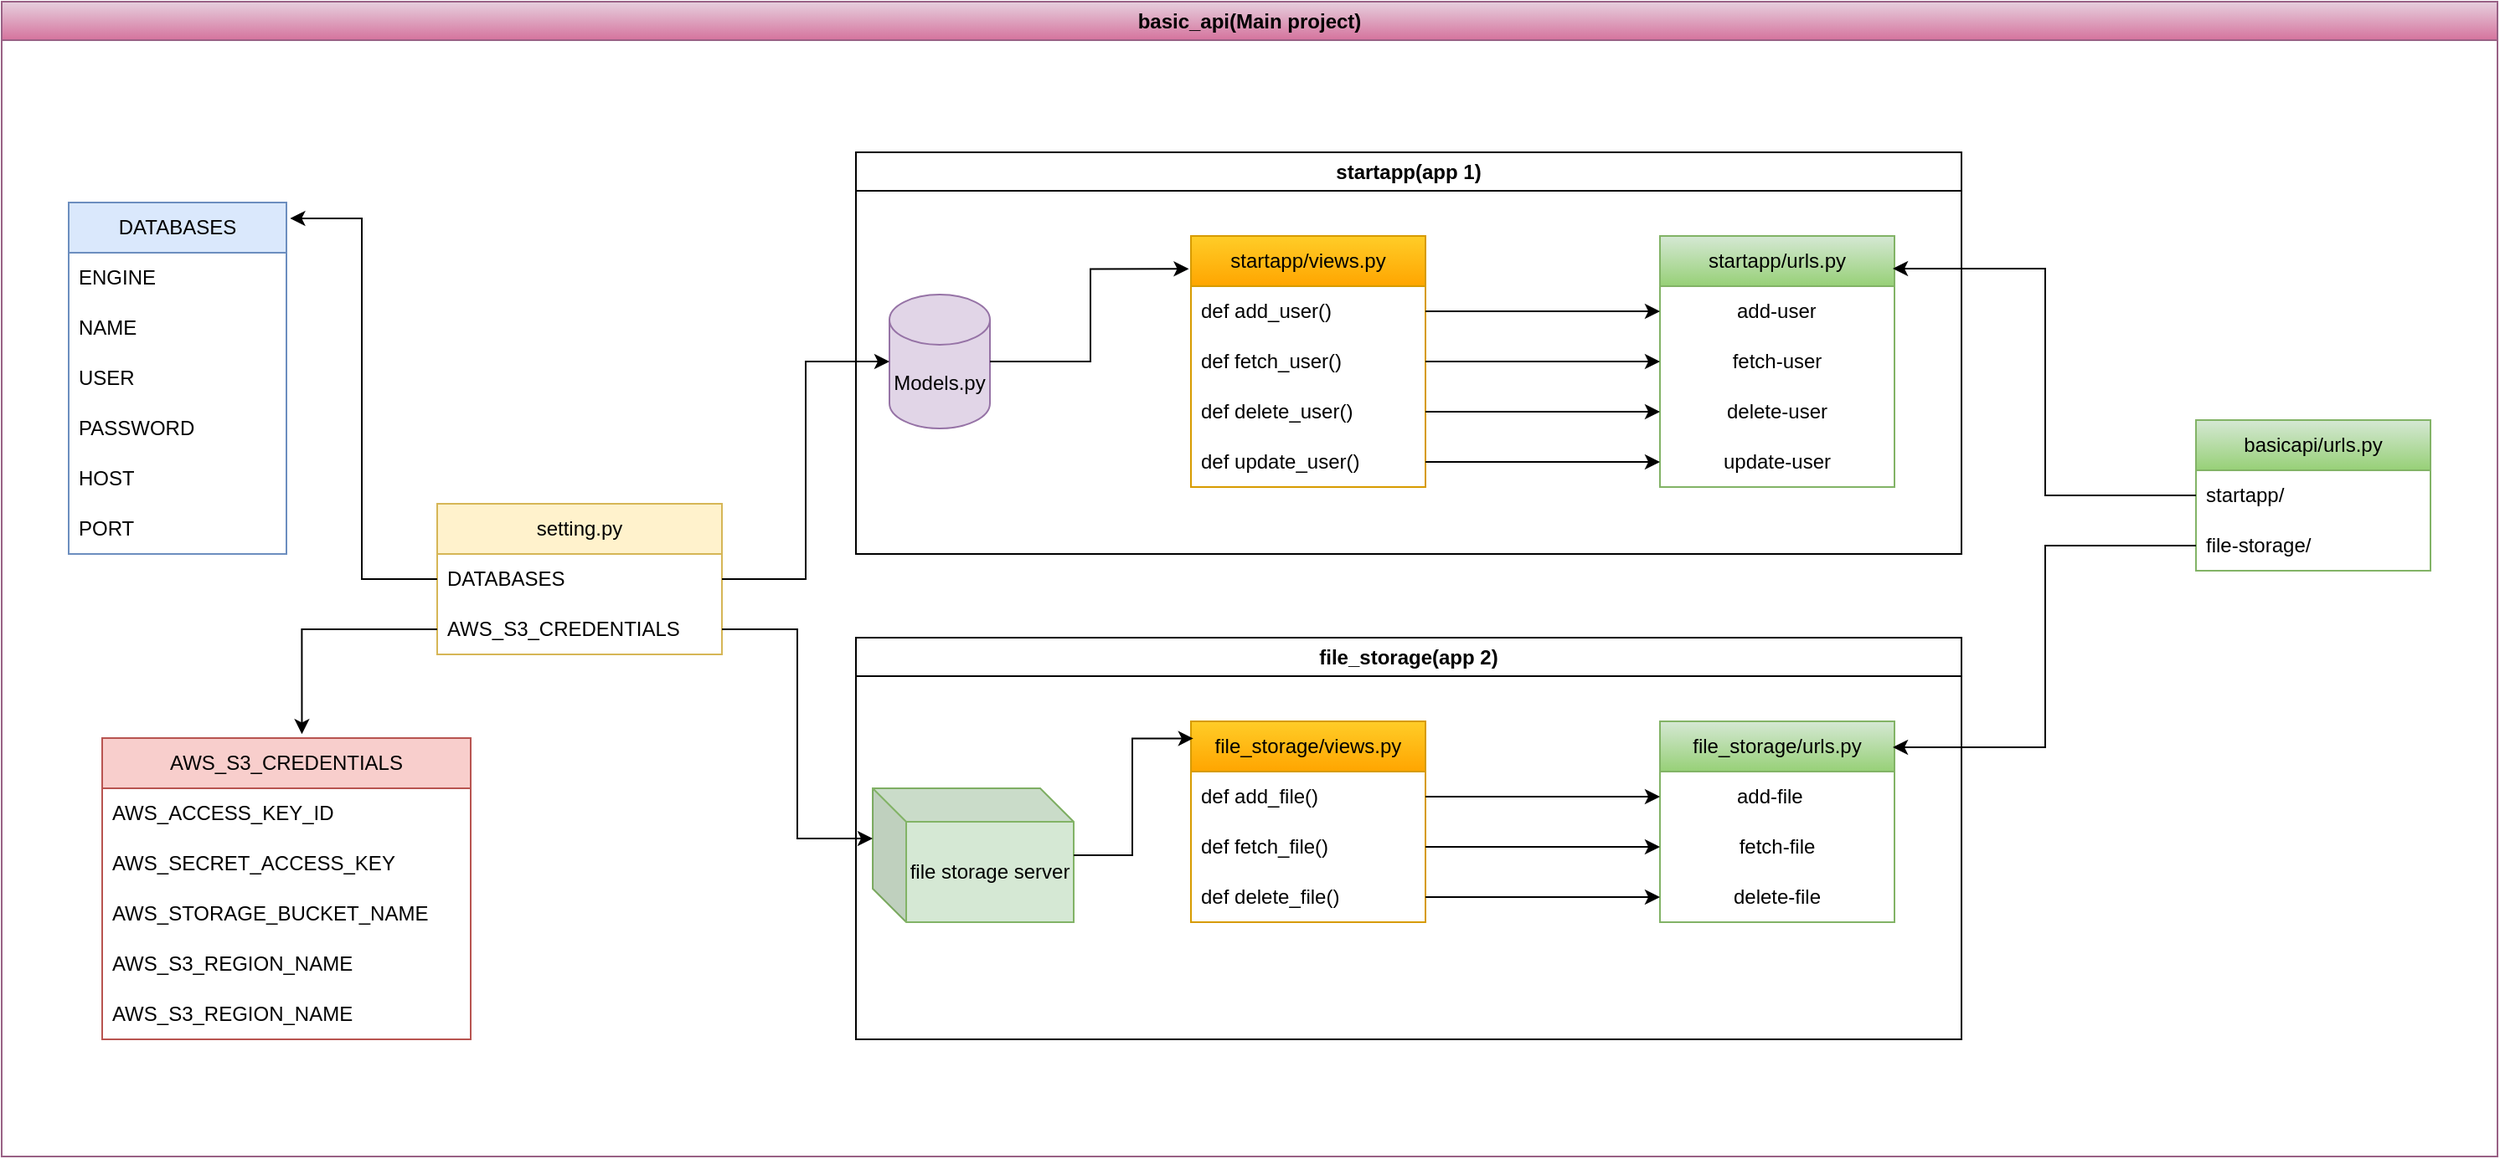 <mxfile version="26.0.16">
  <diagram name="Page-1" id="XtNXcdDxOLI-yIGNgzWS">
    <mxGraphModel dx="2726" dy="2132" grid="1" gridSize="10" guides="1" tooltips="1" connect="1" arrows="1" fold="1" page="1" pageScale="1" pageWidth="850" pageHeight="1100" math="0" shadow="0">
      <root>
        <mxCell id="0" />
        <mxCell id="1" parent="0" />
        <mxCell id="6V8jNEa_y3OGPtVxwpbR-1" value="Models.py" style="shape=cylinder3;whiteSpace=wrap;html=1;boundedLbl=1;backgroundOutline=1;size=15;fillColor=#e1d5e7;strokeColor=#9673a6;" vertex="1" parent="1">
          <mxGeometry x="80" y="125" width="60" height="80" as="geometry" />
        </mxCell>
        <mxCell id="6V8jNEa_y3OGPtVxwpbR-3" value="startapp/urls.py" style="swimlane;fontStyle=0;childLayout=stackLayout;horizontal=1;startSize=30;horizontalStack=0;resizeParent=1;resizeParentMax=0;resizeLast=0;collapsible=1;marginBottom=0;whiteSpace=wrap;html=1;fillColor=#d5e8d4;gradientColor=#97d077;strokeColor=#82b366;" vertex="1" parent="1">
          <mxGeometry x="540" y="90" width="140" height="150" as="geometry" />
        </mxCell>
        <mxCell id="6V8jNEa_y3OGPtVxwpbR-4" value="&lt;blockquote style=&quot;margin: 0 0 0 40px; border: none; padding: 0px;&quot;&gt;add-user&lt;/blockquote&gt;" style="text;strokeColor=none;fillColor=none;align=left;verticalAlign=middle;spacingLeft=4;spacingRight=4;overflow=hidden;points=[[0,0.5],[1,0.5]];portConstraint=eastwest;rotatable=0;whiteSpace=wrap;html=1;" vertex="1" parent="6V8jNEa_y3OGPtVxwpbR-3">
          <mxGeometry y="30" width="140" height="30" as="geometry" />
        </mxCell>
        <mxCell id="6V8jNEa_y3OGPtVxwpbR-5" value="fetch-user" style="text;strokeColor=none;fillColor=none;align=center;verticalAlign=middle;spacingLeft=4;spacingRight=4;overflow=hidden;points=[[0,0.5],[1,0.5]];portConstraint=eastwest;rotatable=0;whiteSpace=wrap;html=1;" vertex="1" parent="6V8jNEa_y3OGPtVxwpbR-3">
          <mxGeometry y="60" width="140" height="30" as="geometry" />
        </mxCell>
        <mxCell id="6V8jNEa_y3OGPtVxwpbR-6" value="delete-user" style="text;strokeColor=none;fillColor=none;align=center;verticalAlign=middle;spacingLeft=4;spacingRight=4;overflow=hidden;points=[[0,0.5],[1,0.5]];portConstraint=eastwest;rotatable=0;whiteSpace=wrap;html=1;" vertex="1" parent="6V8jNEa_y3OGPtVxwpbR-3">
          <mxGeometry y="90" width="140" height="30" as="geometry" />
        </mxCell>
        <mxCell id="6V8jNEa_y3OGPtVxwpbR-9" value="update-user" style="text;strokeColor=none;fillColor=none;align=center;verticalAlign=middle;spacingLeft=4;spacingRight=4;overflow=hidden;points=[[0,0.5],[1,0.5]];portConstraint=eastwest;rotatable=0;whiteSpace=wrap;html=1;" vertex="1" parent="6V8jNEa_y3OGPtVxwpbR-3">
          <mxGeometry y="120" width="140" height="30" as="geometry" />
        </mxCell>
        <mxCell id="6V8jNEa_y3OGPtVxwpbR-10" value="startapp/views.py" style="swimlane;fontStyle=0;childLayout=stackLayout;horizontal=1;startSize=30;horizontalStack=0;resizeParent=1;resizeParentMax=0;resizeLast=0;collapsible=1;marginBottom=0;whiteSpace=wrap;html=1;fillColor=#ffcd28;strokeColor=#d79b00;gradientColor=#ffa500;" vertex="1" parent="1">
          <mxGeometry x="260" y="90" width="140" height="150" as="geometry" />
        </mxCell>
        <mxCell id="6V8jNEa_y3OGPtVxwpbR-11" value="def add_user()" style="text;strokeColor=none;fillColor=none;align=left;verticalAlign=middle;spacingLeft=4;spacingRight=4;overflow=hidden;points=[[0,0.5],[1,0.5]];portConstraint=eastwest;rotatable=0;whiteSpace=wrap;html=1;" vertex="1" parent="6V8jNEa_y3OGPtVxwpbR-10">
          <mxGeometry y="30" width="140" height="30" as="geometry" />
        </mxCell>
        <mxCell id="6V8jNEa_y3OGPtVxwpbR-12" value="def fetch_user()" style="text;strokeColor=none;fillColor=none;align=left;verticalAlign=middle;spacingLeft=4;spacingRight=4;overflow=hidden;points=[[0,0.5],[1,0.5]];portConstraint=eastwest;rotatable=0;whiteSpace=wrap;html=1;" vertex="1" parent="6V8jNEa_y3OGPtVxwpbR-10">
          <mxGeometry y="60" width="140" height="30" as="geometry" />
        </mxCell>
        <mxCell id="6V8jNEa_y3OGPtVxwpbR-13" value="def delete_user()" style="text;strokeColor=none;fillColor=none;align=left;verticalAlign=middle;spacingLeft=4;spacingRight=4;overflow=hidden;points=[[0,0.5],[1,0.5]];portConstraint=eastwest;rotatable=0;whiteSpace=wrap;html=1;" vertex="1" parent="6V8jNEa_y3OGPtVxwpbR-10">
          <mxGeometry y="90" width="140" height="30" as="geometry" />
        </mxCell>
        <mxCell id="6V8jNEa_y3OGPtVxwpbR-14" value="def update_user()" style="text;strokeColor=none;fillColor=none;align=left;verticalAlign=middle;spacingLeft=4;spacingRight=4;overflow=hidden;points=[[0,0.5],[1,0.5]];portConstraint=eastwest;rotatable=0;whiteSpace=wrap;html=1;" vertex="1" parent="6V8jNEa_y3OGPtVxwpbR-10">
          <mxGeometry y="120" width="140" height="30" as="geometry" />
        </mxCell>
        <mxCell id="6V8jNEa_y3OGPtVxwpbR-15" style="edgeStyle=orthogonalEdgeStyle;rounded=0;orthogonalLoop=1;jettySize=auto;html=1;entryX=-0.009;entryY=0.131;entryDx=0;entryDy=0;entryPerimeter=0;" edge="1" parent="1" source="6V8jNEa_y3OGPtVxwpbR-1" target="6V8jNEa_y3OGPtVxwpbR-10">
          <mxGeometry relative="1" as="geometry" />
        </mxCell>
        <mxCell id="6V8jNEa_y3OGPtVxwpbR-16" style="edgeStyle=orthogonalEdgeStyle;rounded=0;orthogonalLoop=1;jettySize=auto;html=1;entryX=0;entryY=0.5;entryDx=0;entryDy=0;" edge="1" parent="1" source="6V8jNEa_y3OGPtVxwpbR-11" target="6V8jNEa_y3OGPtVxwpbR-4">
          <mxGeometry relative="1" as="geometry" />
        </mxCell>
        <mxCell id="6V8jNEa_y3OGPtVxwpbR-17" style="edgeStyle=orthogonalEdgeStyle;rounded=0;orthogonalLoop=1;jettySize=auto;html=1;entryX=0;entryY=0.5;entryDx=0;entryDy=0;" edge="1" parent="1" source="6V8jNEa_y3OGPtVxwpbR-12" target="6V8jNEa_y3OGPtVxwpbR-5">
          <mxGeometry relative="1" as="geometry" />
        </mxCell>
        <mxCell id="6V8jNEa_y3OGPtVxwpbR-18" style="edgeStyle=orthogonalEdgeStyle;rounded=0;orthogonalLoop=1;jettySize=auto;html=1;entryX=0;entryY=0.5;entryDx=0;entryDy=0;" edge="1" parent="1" source="6V8jNEa_y3OGPtVxwpbR-13" target="6V8jNEa_y3OGPtVxwpbR-6">
          <mxGeometry relative="1" as="geometry" />
        </mxCell>
        <mxCell id="6V8jNEa_y3OGPtVxwpbR-20" style="edgeStyle=orthogonalEdgeStyle;rounded=0;orthogonalLoop=1;jettySize=auto;html=1;entryX=0;entryY=0.5;entryDx=0;entryDy=0;" edge="1" parent="1" source="6V8jNEa_y3OGPtVxwpbR-14" target="6V8jNEa_y3OGPtVxwpbR-9">
          <mxGeometry relative="1" as="geometry" />
        </mxCell>
        <mxCell id="6V8jNEa_y3OGPtVxwpbR-30" value="startapp(app 1)" style="swimlane;whiteSpace=wrap;html=1;" vertex="1" parent="1">
          <mxGeometry x="60" y="40" width="660" height="240" as="geometry" />
        </mxCell>
        <mxCell id="6V8jNEa_y3OGPtVxwpbR-32" value="file_storage/urls.py" style="swimlane;fontStyle=0;childLayout=stackLayout;horizontal=1;startSize=30;horizontalStack=0;resizeParent=1;resizeParentMax=0;resizeLast=0;collapsible=1;marginBottom=0;whiteSpace=wrap;html=1;fillColor=#d5e8d4;gradientColor=#97d077;strokeColor=#82b366;" vertex="1" parent="1">
          <mxGeometry x="540" y="380" width="140" height="120" as="geometry" />
        </mxCell>
        <mxCell id="6V8jNEa_y3OGPtVxwpbR-33" value="&lt;blockquote style=&quot;margin: 0 0 0 40px; border: none; padding: 0px;&quot;&gt;add-file&lt;/blockquote&gt;" style="text;strokeColor=none;fillColor=none;align=left;verticalAlign=middle;spacingLeft=4;spacingRight=4;overflow=hidden;points=[[0,0.5],[1,0.5]];portConstraint=eastwest;rotatable=0;whiteSpace=wrap;html=1;" vertex="1" parent="6V8jNEa_y3OGPtVxwpbR-32">
          <mxGeometry y="30" width="140" height="30" as="geometry" />
        </mxCell>
        <mxCell id="6V8jNEa_y3OGPtVxwpbR-34" value="fetch-file" style="text;strokeColor=none;fillColor=none;align=center;verticalAlign=middle;spacingLeft=4;spacingRight=4;overflow=hidden;points=[[0,0.5],[1,0.5]];portConstraint=eastwest;rotatable=0;whiteSpace=wrap;html=1;" vertex="1" parent="6V8jNEa_y3OGPtVxwpbR-32">
          <mxGeometry y="60" width="140" height="30" as="geometry" />
        </mxCell>
        <mxCell id="6V8jNEa_y3OGPtVxwpbR-35" value="delete-file" style="text;strokeColor=none;fillColor=none;align=center;verticalAlign=middle;spacingLeft=4;spacingRight=4;overflow=hidden;points=[[0,0.5],[1,0.5]];portConstraint=eastwest;rotatable=0;whiteSpace=wrap;html=1;" vertex="1" parent="6V8jNEa_y3OGPtVxwpbR-32">
          <mxGeometry y="90" width="140" height="30" as="geometry" />
        </mxCell>
        <mxCell id="6V8jNEa_y3OGPtVxwpbR-37" value="file_storage/views.py" style="swimlane;fontStyle=0;childLayout=stackLayout;horizontal=1;startSize=30;horizontalStack=0;resizeParent=1;resizeParentMax=0;resizeLast=0;collapsible=1;marginBottom=0;whiteSpace=wrap;html=1;fillColor=#ffcd28;gradientColor=#ffa500;strokeColor=#d79b00;" vertex="1" parent="1">
          <mxGeometry x="260" y="380" width="140" height="120" as="geometry" />
        </mxCell>
        <mxCell id="6V8jNEa_y3OGPtVxwpbR-38" value="def add_file()" style="text;strokeColor=none;fillColor=none;align=left;verticalAlign=middle;spacingLeft=4;spacingRight=4;overflow=hidden;points=[[0,0.5],[1,0.5]];portConstraint=eastwest;rotatable=0;whiteSpace=wrap;html=1;" vertex="1" parent="6V8jNEa_y3OGPtVxwpbR-37">
          <mxGeometry y="30" width="140" height="30" as="geometry" />
        </mxCell>
        <mxCell id="6V8jNEa_y3OGPtVxwpbR-39" value="def fetch_file()" style="text;strokeColor=none;fillColor=none;align=left;verticalAlign=middle;spacingLeft=4;spacingRight=4;overflow=hidden;points=[[0,0.5],[1,0.5]];portConstraint=eastwest;rotatable=0;whiteSpace=wrap;html=1;" vertex="1" parent="6V8jNEa_y3OGPtVxwpbR-37">
          <mxGeometry y="60" width="140" height="30" as="geometry" />
        </mxCell>
        <mxCell id="6V8jNEa_y3OGPtVxwpbR-40" value="def delete_file()" style="text;strokeColor=none;fillColor=none;align=left;verticalAlign=middle;spacingLeft=4;spacingRight=4;overflow=hidden;points=[[0,0.5],[1,0.5]];portConstraint=eastwest;rotatable=0;whiteSpace=wrap;html=1;" vertex="1" parent="6V8jNEa_y3OGPtVxwpbR-37">
          <mxGeometry y="90" width="140" height="30" as="geometry" />
        </mxCell>
        <mxCell id="6V8jNEa_y3OGPtVxwpbR-43" style="edgeStyle=orthogonalEdgeStyle;rounded=0;orthogonalLoop=1;jettySize=auto;html=1;entryX=0;entryY=0.5;entryDx=0;entryDy=0;" edge="1" parent="1" source="6V8jNEa_y3OGPtVxwpbR-38" target="6V8jNEa_y3OGPtVxwpbR-33">
          <mxGeometry relative="1" as="geometry" />
        </mxCell>
        <mxCell id="6V8jNEa_y3OGPtVxwpbR-44" style="edgeStyle=orthogonalEdgeStyle;rounded=0;orthogonalLoop=1;jettySize=auto;html=1;entryX=0;entryY=0.5;entryDx=0;entryDy=0;" edge="1" parent="1" source="6V8jNEa_y3OGPtVxwpbR-39" target="6V8jNEa_y3OGPtVxwpbR-34">
          <mxGeometry relative="1" as="geometry" />
        </mxCell>
        <mxCell id="6V8jNEa_y3OGPtVxwpbR-45" style="edgeStyle=orthogonalEdgeStyle;rounded=0;orthogonalLoop=1;jettySize=auto;html=1;entryX=0;entryY=0.5;entryDx=0;entryDy=0;" edge="1" parent="1" source="6V8jNEa_y3OGPtVxwpbR-40" target="6V8jNEa_y3OGPtVxwpbR-35">
          <mxGeometry relative="1" as="geometry" />
        </mxCell>
        <mxCell id="6V8jNEa_y3OGPtVxwpbR-47" value="file_storage(app 2)" style="swimlane;whiteSpace=wrap;html=1;" vertex="1" parent="1">
          <mxGeometry x="60" y="330" width="660" height="240" as="geometry" />
        </mxCell>
        <mxCell id="6V8jNEa_y3OGPtVxwpbR-48" value="file storage server" style="shape=cube;whiteSpace=wrap;html=1;boundedLbl=1;backgroundOutline=1;darkOpacity=0.05;darkOpacity2=0.1;fillColor=#d5e8d4;strokeColor=#82b366;" vertex="1" parent="6V8jNEa_y3OGPtVxwpbR-47">
          <mxGeometry x="10" y="90" width="120" height="80" as="geometry" />
        </mxCell>
        <mxCell id="6V8jNEa_y3OGPtVxwpbR-49" style="edgeStyle=orthogonalEdgeStyle;rounded=0;orthogonalLoop=1;jettySize=auto;html=1;entryX=0.01;entryY=0.085;entryDx=0;entryDy=0;entryPerimeter=0;" edge="1" parent="1" source="6V8jNEa_y3OGPtVxwpbR-48" target="6V8jNEa_y3OGPtVxwpbR-37">
          <mxGeometry relative="1" as="geometry" />
        </mxCell>
        <mxCell id="6V8jNEa_y3OGPtVxwpbR-50" value="basic_api(Main project)" style="swimlane;whiteSpace=wrap;html=1;fillColor=#e6d0de;gradientColor=#d5739d;strokeColor=#996185;" vertex="1" parent="1">
          <mxGeometry x="-450" y="-50" width="1490" height="690" as="geometry" />
        </mxCell>
        <mxCell id="6V8jNEa_y3OGPtVxwpbR-51" value="basicapi/urls.py" style="swimlane;fontStyle=0;childLayout=stackLayout;horizontal=1;startSize=30;horizontalStack=0;resizeParent=1;resizeParentMax=0;resizeLast=0;collapsible=1;marginBottom=0;whiteSpace=wrap;html=1;fillColor=#d5e8d4;gradientColor=#97d077;strokeColor=#82b366;" vertex="1" parent="6V8jNEa_y3OGPtVxwpbR-50">
          <mxGeometry x="1310" y="250" width="140" height="90" as="geometry" />
        </mxCell>
        <mxCell id="6V8jNEa_y3OGPtVxwpbR-52" value="startapp/" style="text;strokeColor=none;fillColor=none;align=left;verticalAlign=middle;spacingLeft=4;spacingRight=4;overflow=hidden;points=[[0,0.5],[1,0.5]];portConstraint=eastwest;rotatable=0;whiteSpace=wrap;html=1;" vertex="1" parent="6V8jNEa_y3OGPtVxwpbR-51">
          <mxGeometry y="30" width="140" height="30" as="geometry" />
        </mxCell>
        <mxCell id="6V8jNEa_y3OGPtVxwpbR-53" value="file-storage/" style="text;strokeColor=none;fillColor=none;align=left;verticalAlign=middle;spacingLeft=4;spacingRight=4;overflow=hidden;points=[[0,0.5],[1,0.5]];portConstraint=eastwest;rotatable=0;whiteSpace=wrap;html=1;" vertex="1" parent="6V8jNEa_y3OGPtVxwpbR-51">
          <mxGeometry y="60" width="140" height="30" as="geometry" />
        </mxCell>
        <mxCell id="6V8jNEa_y3OGPtVxwpbR-57" value="setting.py" style="swimlane;fontStyle=0;childLayout=stackLayout;horizontal=1;startSize=30;horizontalStack=0;resizeParent=1;resizeParentMax=0;resizeLast=0;collapsible=1;marginBottom=0;whiteSpace=wrap;html=1;fillColor=#fff2cc;strokeColor=#d6b656;" vertex="1" parent="6V8jNEa_y3OGPtVxwpbR-50">
          <mxGeometry x="260" y="300" width="170" height="90" as="geometry" />
        </mxCell>
        <mxCell id="6V8jNEa_y3OGPtVxwpbR-58" value="DATABASES" style="text;strokeColor=none;fillColor=none;align=left;verticalAlign=middle;spacingLeft=4;spacingRight=4;overflow=hidden;points=[[0,0.5],[1,0.5]];portConstraint=eastwest;rotatable=0;whiteSpace=wrap;html=1;" vertex="1" parent="6V8jNEa_y3OGPtVxwpbR-57">
          <mxGeometry y="30" width="170" height="30" as="geometry" />
        </mxCell>
        <mxCell id="6V8jNEa_y3OGPtVxwpbR-59" value="AWS_S3_CREDENTIALS" style="text;strokeColor=none;fillColor=none;align=left;verticalAlign=middle;spacingLeft=4;spacingRight=4;overflow=hidden;points=[[0,0.5],[1,0.5]];portConstraint=eastwest;rotatable=0;whiteSpace=wrap;html=1;" vertex="1" parent="6V8jNEa_y3OGPtVxwpbR-57">
          <mxGeometry y="60" width="170" height="30" as="geometry" />
        </mxCell>
        <mxCell id="6V8jNEa_y3OGPtVxwpbR-63" value="DATABASES" style="swimlane;fontStyle=0;childLayout=stackLayout;horizontal=1;startSize=30;horizontalStack=0;resizeParent=1;resizeParentMax=0;resizeLast=0;collapsible=1;marginBottom=0;whiteSpace=wrap;html=1;fillColor=#dae8fc;strokeColor=#6c8ebf;" vertex="1" parent="6V8jNEa_y3OGPtVxwpbR-50">
          <mxGeometry x="40" y="120" width="130" height="210" as="geometry" />
        </mxCell>
        <mxCell id="6V8jNEa_y3OGPtVxwpbR-64" value="ENGINE" style="text;strokeColor=none;fillColor=none;align=left;verticalAlign=middle;spacingLeft=4;spacingRight=4;overflow=hidden;points=[[0,0.5],[1,0.5]];portConstraint=eastwest;rotatable=0;whiteSpace=wrap;html=1;" vertex="1" parent="6V8jNEa_y3OGPtVxwpbR-63">
          <mxGeometry y="30" width="130" height="30" as="geometry" />
        </mxCell>
        <mxCell id="6V8jNEa_y3OGPtVxwpbR-65" value="NAME" style="text;strokeColor=none;fillColor=none;align=left;verticalAlign=middle;spacingLeft=4;spacingRight=4;overflow=hidden;points=[[0,0.5],[1,0.5]];portConstraint=eastwest;rotatable=0;whiteSpace=wrap;html=1;" vertex="1" parent="6V8jNEa_y3OGPtVxwpbR-63">
          <mxGeometry y="60" width="130" height="30" as="geometry" />
        </mxCell>
        <mxCell id="6V8jNEa_y3OGPtVxwpbR-66" value="USER" style="text;strokeColor=none;fillColor=none;align=left;verticalAlign=middle;spacingLeft=4;spacingRight=4;overflow=hidden;points=[[0,0.5],[1,0.5]];portConstraint=eastwest;rotatable=0;whiteSpace=wrap;html=1;" vertex="1" parent="6V8jNEa_y3OGPtVxwpbR-63">
          <mxGeometry y="90" width="130" height="30" as="geometry" />
        </mxCell>
        <mxCell id="6V8jNEa_y3OGPtVxwpbR-67" value="PASSWORD" style="text;strokeColor=none;fillColor=none;align=left;verticalAlign=middle;spacingLeft=4;spacingRight=4;overflow=hidden;points=[[0,0.5],[1,0.5]];portConstraint=eastwest;rotatable=0;whiteSpace=wrap;html=1;" vertex="1" parent="6V8jNEa_y3OGPtVxwpbR-63">
          <mxGeometry y="120" width="130" height="30" as="geometry" />
        </mxCell>
        <mxCell id="6V8jNEa_y3OGPtVxwpbR-68" value="HOST" style="text;strokeColor=none;fillColor=none;align=left;verticalAlign=middle;spacingLeft=4;spacingRight=4;overflow=hidden;points=[[0,0.5],[1,0.5]];portConstraint=eastwest;rotatable=0;whiteSpace=wrap;html=1;" vertex="1" parent="6V8jNEa_y3OGPtVxwpbR-63">
          <mxGeometry y="150" width="130" height="30" as="geometry" />
        </mxCell>
        <mxCell id="6V8jNEa_y3OGPtVxwpbR-69" value="PORT" style="text;strokeColor=none;fillColor=none;align=left;verticalAlign=middle;spacingLeft=4;spacingRight=4;overflow=hidden;points=[[0,0.5],[1,0.5]];portConstraint=eastwest;rotatable=0;whiteSpace=wrap;html=1;" vertex="1" parent="6V8jNEa_y3OGPtVxwpbR-63">
          <mxGeometry y="180" width="130" height="30" as="geometry" />
        </mxCell>
        <mxCell id="6V8jNEa_y3OGPtVxwpbR-71" value="AWS_S3_CREDENTIALS" style="swimlane;fontStyle=0;childLayout=stackLayout;horizontal=1;startSize=30;horizontalStack=0;resizeParent=1;resizeParentMax=0;resizeLast=0;collapsible=1;marginBottom=0;whiteSpace=wrap;html=1;fillColor=#f8cecc;strokeColor=#b85450;" vertex="1" parent="6V8jNEa_y3OGPtVxwpbR-50">
          <mxGeometry x="60" y="440" width="220" height="180" as="geometry" />
        </mxCell>
        <mxCell id="6V8jNEa_y3OGPtVxwpbR-72" value="AWS_ACCESS_KEY_ID" style="text;strokeColor=none;fillColor=none;align=left;verticalAlign=middle;spacingLeft=4;spacingRight=4;overflow=hidden;points=[[0,0.5],[1,0.5]];portConstraint=eastwest;rotatable=0;whiteSpace=wrap;html=1;" vertex="1" parent="6V8jNEa_y3OGPtVxwpbR-71">
          <mxGeometry y="30" width="220" height="30" as="geometry" />
        </mxCell>
        <mxCell id="6V8jNEa_y3OGPtVxwpbR-73" value="AWS_SECRET_ACCESS_KEY" style="text;strokeColor=none;fillColor=none;align=left;verticalAlign=middle;spacingLeft=4;spacingRight=4;overflow=hidden;points=[[0,0.5],[1,0.5]];portConstraint=eastwest;rotatable=0;whiteSpace=wrap;html=1;" vertex="1" parent="6V8jNEa_y3OGPtVxwpbR-71">
          <mxGeometry y="60" width="220" height="30" as="geometry" />
        </mxCell>
        <mxCell id="6V8jNEa_y3OGPtVxwpbR-74" value="AWS_STORAGE_BUCKET_NAME" style="text;strokeColor=none;fillColor=none;align=left;verticalAlign=middle;spacingLeft=4;spacingRight=4;overflow=hidden;points=[[0,0.5],[1,0.5]];portConstraint=eastwest;rotatable=0;whiteSpace=wrap;html=1;" vertex="1" parent="6V8jNEa_y3OGPtVxwpbR-71">
          <mxGeometry y="90" width="220" height="30" as="geometry" />
        </mxCell>
        <mxCell id="6V8jNEa_y3OGPtVxwpbR-75" value="AWS_S3_REGION_NAME" style="text;strokeColor=none;fillColor=none;align=left;verticalAlign=middle;spacingLeft=4;spacingRight=4;overflow=hidden;points=[[0,0.5],[1,0.5]];portConstraint=eastwest;rotatable=0;whiteSpace=wrap;html=1;" vertex="1" parent="6V8jNEa_y3OGPtVxwpbR-71">
          <mxGeometry y="120" width="220" height="30" as="geometry" />
        </mxCell>
        <mxCell id="6V8jNEa_y3OGPtVxwpbR-76" value="AWS_S3_REGION_NAME" style="text;strokeColor=none;fillColor=none;align=left;verticalAlign=middle;spacingLeft=4;spacingRight=4;overflow=hidden;points=[[0,0.5],[1,0.5]];portConstraint=eastwest;rotatable=0;whiteSpace=wrap;html=1;" vertex="1" parent="6V8jNEa_y3OGPtVxwpbR-71">
          <mxGeometry y="150" width="220" height="30" as="geometry" />
        </mxCell>
        <mxCell id="6V8jNEa_y3OGPtVxwpbR-81" style="edgeStyle=orthogonalEdgeStyle;rounded=0;orthogonalLoop=1;jettySize=auto;html=1;entryX=1.017;entryY=0.045;entryDx=0;entryDy=0;entryPerimeter=0;" edge="1" parent="6V8jNEa_y3OGPtVxwpbR-50" source="6V8jNEa_y3OGPtVxwpbR-58" target="6V8jNEa_y3OGPtVxwpbR-63">
          <mxGeometry relative="1" as="geometry" />
        </mxCell>
        <mxCell id="6V8jNEa_y3OGPtVxwpbR-82" style="edgeStyle=orthogonalEdgeStyle;rounded=0;orthogonalLoop=1;jettySize=auto;html=1;entryX=0.542;entryY=-0.013;entryDx=0;entryDy=0;entryPerimeter=0;" edge="1" parent="6V8jNEa_y3OGPtVxwpbR-50" source="6V8jNEa_y3OGPtVxwpbR-59" target="6V8jNEa_y3OGPtVxwpbR-71">
          <mxGeometry relative="1" as="geometry" />
        </mxCell>
        <mxCell id="6V8jNEa_y3OGPtVxwpbR-55" style="edgeStyle=orthogonalEdgeStyle;rounded=0;orthogonalLoop=1;jettySize=auto;html=1;entryX=0.993;entryY=0.13;entryDx=0;entryDy=0;entryPerimeter=0;" edge="1" parent="1" source="6V8jNEa_y3OGPtVxwpbR-52" target="6V8jNEa_y3OGPtVxwpbR-3">
          <mxGeometry relative="1" as="geometry" />
        </mxCell>
        <mxCell id="6V8jNEa_y3OGPtVxwpbR-56" style="edgeStyle=orthogonalEdgeStyle;rounded=0;orthogonalLoop=1;jettySize=auto;html=1;entryX=0.993;entryY=0.129;entryDx=0;entryDy=0;entryPerimeter=0;" edge="1" parent="1" source="6V8jNEa_y3OGPtVxwpbR-53" target="6V8jNEa_y3OGPtVxwpbR-32">
          <mxGeometry relative="1" as="geometry" />
        </mxCell>
        <mxCell id="6V8jNEa_y3OGPtVxwpbR-83" style="edgeStyle=orthogonalEdgeStyle;rounded=0;orthogonalLoop=1;jettySize=auto;html=1;entryX=0;entryY=0.5;entryDx=0;entryDy=0;entryPerimeter=0;" edge="1" parent="1" source="6V8jNEa_y3OGPtVxwpbR-58" target="6V8jNEa_y3OGPtVxwpbR-1">
          <mxGeometry relative="1" as="geometry" />
        </mxCell>
        <mxCell id="6V8jNEa_y3OGPtVxwpbR-84" style="edgeStyle=orthogonalEdgeStyle;rounded=0;orthogonalLoop=1;jettySize=auto;html=1;entryX=0;entryY=0;entryDx=0;entryDy=30;entryPerimeter=0;" edge="1" parent="1" source="6V8jNEa_y3OGPtVxwpbR-59" target="6V8jNEa_y3OGPtVxwpbR-48">
          <mxGeometry relative="1" as="geometry" />
        </mxCell>
      </root>
    </mxGraphModel>
  </diagram>
</mxfile>
